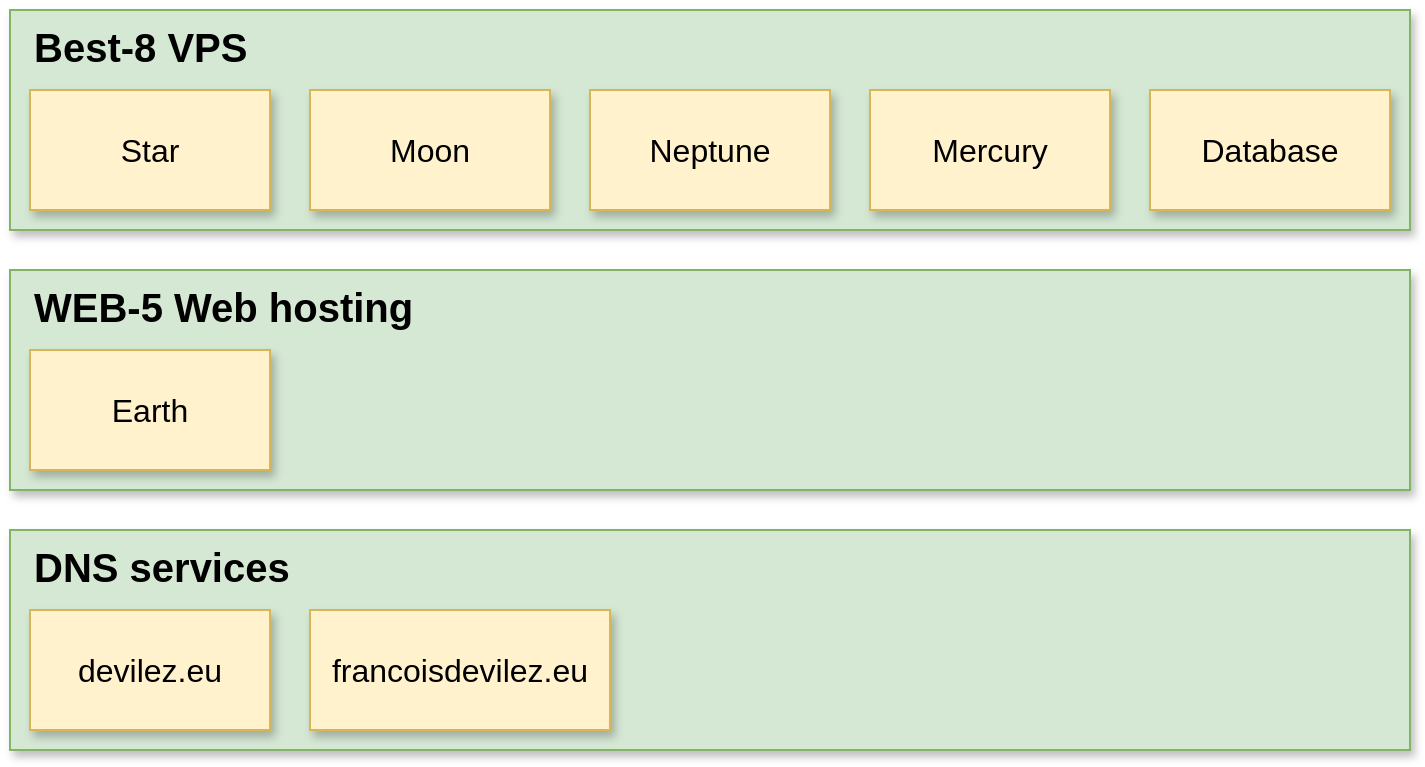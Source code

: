 <mxfile version="14.8.0" type="device"><diagram id="nsgGQ0DgowQvYvSNurkc" name="Page-1"><mxGraphModel dx="945" dy="689" grid="1" gridSize="10" guides="1" tooltips="1" connect="1" arrows="1" fold="1" page="1" pageScale="1" pageWidth="827" pageHeight="1169" math="0" shadow="0"><root><mxCell id="0"/><mxCell id="1" parent="0"/><mxCell id="lLDyljYAxrPI6I0Wr-vn-1" value="&lt;b&gt;&lt;font style=&quot;font-size: 20px&quot;&gt;Best-8 VPS&lt;/font&gt;&lt;/b&gt;" style="rounded=0;whiteSpace=wrap;html=1;verticalAlign=top;fillColor=#d5e8d4;strokeColor=#82b366;spacingLeft=10;align=left;shadow=1;" vertex="1" parent="1"><mxGeometry x="70" y="160" width="700" height="110" as="geometry"/></mxCell><mxCell id="lLDyljYAxrPI6I0Wr-vn-3" value="Star" style="rounded=0;whiteSpace=wrap;html=1;verticalAlign=middle;fontSize=16;fillColor=#fff2cc;strokeColor=#d6b656;shadow=1;" vertex="1" parent="1"><mxGeometry x="80" y="200" width="120" height="60" as="geometry"/></mxCell><mxCell id="lLDyljYAxrPI6I0Wr-vn-4" value="Moon" style="rounded=0;whiteSpace=wrap;html=1;verticalAlign=middle;fontSize=16;fillColor=#fff2cc;strokeColor=#d6b656;shadow=1;" vertex="1" parent="1"><mxGeometry x="220" y="200" width="120" height="60" as="geometry"/></mxCell><mxCell id="lLDyljYAxrPI6I0Wr-vn-5" value="Neptune" style="rounded=0;whiteSpace=wrap;html=1;verticalAlign=middle;fontSize=16;fillColor=#fff2cc;strokeColor=#d6b656;shadow=1;" vertex="1" parent="1"><mxGeometry x="360" y="200" width="120" height="60" as="geometry"/></mxCell><mxCell id="lLDyljYAxrPI6I0Wr-vn-6" value="Mercury" style="rounded=0;whiteSpace=wrap;html=1;verticalAlign=middle;fontSize=16;fillColor=#fff2cc;strokeColor=#d6b656;shadow=1;" vertex="1" parent="1"><mxGeometry x="500" y="200" width="120" height="60" as="geometry"/></mxCell><mxCell id="lLDyljYAxrPI6I0Wr-vn-7" value="Database" style="rounded=0;whiteSpace=wrap;html=1;verticalAlign=middle;fontSize=16;fillColor=#fff2cc;strokeColor=#d6b656;shadow=1;" vertex="1" parent="1"><mxGeometry x="640" y="200" width="120" height="60" as="geometry"/></mxCell><mxCell id="lLDyljYAxrPI6I0Wr-vn-9" value="&lt;span style=&quot;font-size: 20px&quot;&gt;&lt;b&gt;WEB-5 Web hosting&lt;/b&gt;&lt;/span&gt;" style="rounded=0;whiteSpace=wrap;html=1;verticalAlign=top;fillColor=#d5e8d4;strokeColor=#82b366;spacingLeft=10;align=left;shadow=1;" vertex="1" parent="1"><mxGeometry x="70" y="290" width="700" height="110" as="geometry"/></mxCell><mxCell id="lLDyljYAxrPI6I0Wr-vn-10" value="Earth" style="rounded=0;whiteSpace=wrap;html=1;verticalAlign=middle;fontSize=16;fillColor=#fff2cc;strokeColor=#d6b656;shadow=1;" vertex="1" parent="1"><mxGeometry x="80" y="330" width="120" height="60" as="geometry"/></mxCell><mxCell id="lLDyljYAxrPI6I0Wr-vn-11" value="&lt;span style=&quot;font-size: 20px&quot;&gt;&lt;b&gt;DNS services&lt;/b&gt;&lt;/span&gt;" style="rounded=0;whiteSpace=wrap;html=1;verticalAlign=top;fillColor=#d5e8d4;strokeColor=#82b366;spacingLeft=10;align=left;shadow=1;" vertex="1" parent="1"><mxGeometry x="70" y="420" width="700" height="110" as="geometry"/></mxCell><mxCell id="lLDyljYAxrPI6I0Wr-vn-12" value="devilez.eu" style="rounded=0;whiteSpace=wrap;html=1;verticalAlign=middle;fontSize=16;fillColor=#fff2cc;strokeColor=#d6b656;shadow=1;" vertex="1" parent="1"><mxGeometry x="80" y="460" width="120" height="60" as="geometry"/></mxCell><mxCell id="lLDyljYAxrPI6I0Wr-vn-13" value="francoisdevilez.eu" style="rounded=0;whiteSpace=wrap;html=1;verticalAlign=middle;fontSize=16;fillColor=#fff2cc;strokeColor=#d6b656;shadow=1;" vertex="1" parent="1"><mxGeometry x="220" y="460" width="150" height="60" as="geometry"/></mxCell></root></mxGraphModel></diagram></mxfile>